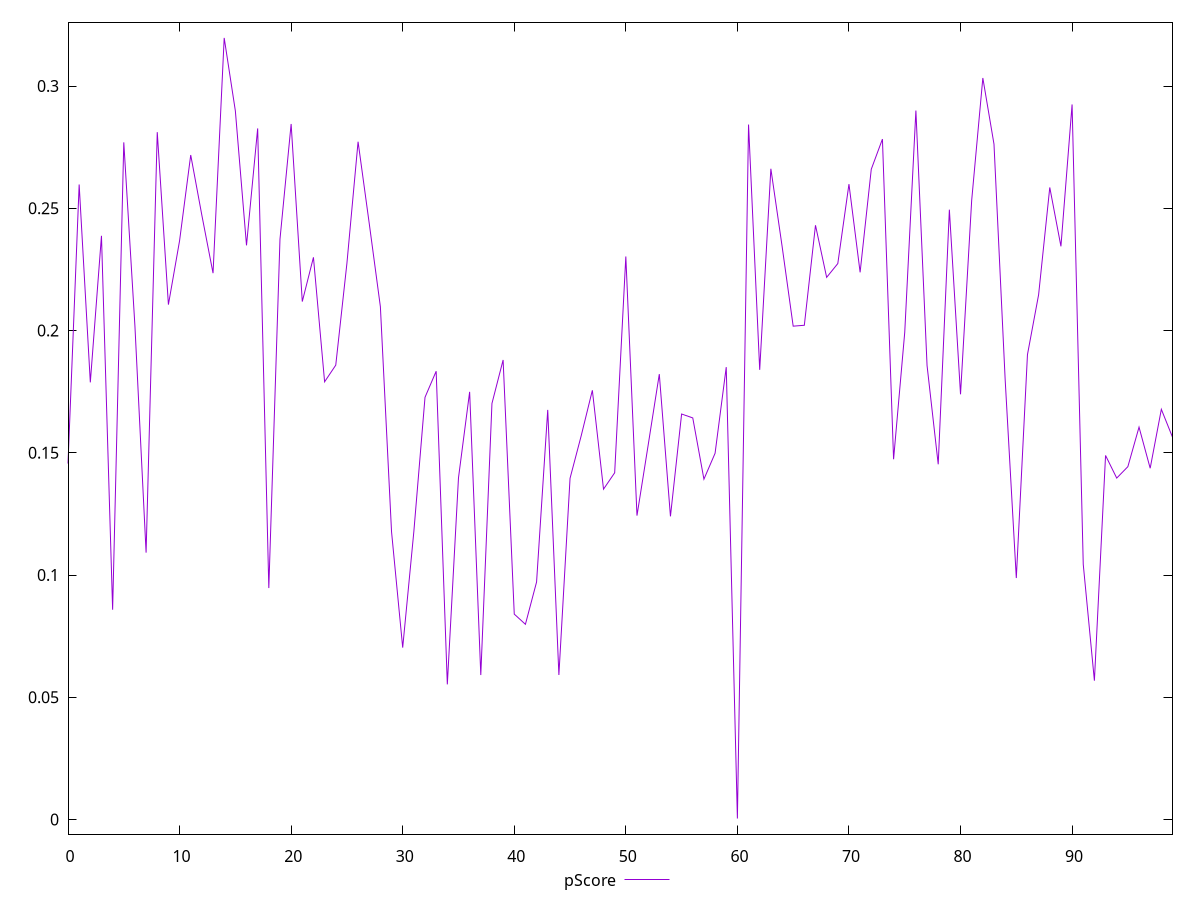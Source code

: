 reset

$pScore <<EOF
0 0.14561351996146288
1 0.259746022774817
2 0.17881056288366992
3 0.23877073650260205
4 0.08583137895666637
5 0.276982787910355
6 0.20171514611618824
7 0.10915687404755614
8 0.28116581901645854
9 0.21061280943503802
10 0.23673396072427777
11 0.27180374047828804
12 0.24711768460644123
13 0.22348983909106263
14 0.319716449543526
15 0.2898822823659982
16 0.23486193841224168
17 0.2826905709562181
18 0.09468900202455843
19 0.23736440447130647
20 0.2845031978875365
21 0.21186157939804356
22 0.22996454210503448
23 0.17904670206139017
24 0.18586609446862473
25 0.22750765354062152
26 0.27724472747373885
27 0.24383966577712757
28 0.2097727413516337
29 0.11770572672252488
30 0.07032254357599083
31 0.11779757652338563
32 0.17270896497718047
33 0.18337470993618632
34 0.05528886448717407
35 0.13974211859592123
36 0.1749316934843747
37 0.059089369316797424
38 0.1701858208365531
39 0.18797634999664886
40 0.08401649672967615
41 0.07985523368042657
42 0.09716198133507847
43 0.16755734317685467
44 0.059137726255996836
45 0.1395832975731473
46 0.15697164578387357
47 0.17557647264483767
48 0.13513100948790546
49 0.141835965325671
50 0.2302911405295222
51 0.12431137141246823
52 0.15309906512177396
53 0.18218849946875681
54 0.12400831675572743
55 0.1658690265469186
56 0.16426763667208144
57 0.13921781936456246
58 0.1498149328179006
59 0.18505176917854238
60 0.00041174016042982986
61 0.28427640785864605
62 0.18393379031419743
63 0.266189642037041
64 0.23471139593004914
65 0.20180815083479198
66 0.20217369629990373
67 0.24307694384332768
68 0.22177153584395182
69 0.2274165649233123
70 0.25990495189839624
71 0.2238319210199839
72 0.2659918580335167
73 0.2783210280619064
74 0.14736266640163875
75 0.1992730201308745
76 0.2900115526738668
77 0.18571324835504543
78 0.14530368426965945
79 0.24946219521270507
80 0.1739368464989154
81 0.253262976190268
82 0.3033144874115596
83 0.2762607332657785
84 0.18008770112031924
85 0.09877152060864108
86 0.19015518262037057
87 0.21467850437647318
88 0.2585492956613147
89 0.2344594827829335
90 0.29249323762462304
91 0.1043766860181255
92 0.05679770894115127
93 0.148924525490439
94 0.13966589689156056
95 0.14434798987207131
96 0.16051039884277812
97 0.1436881155575735
98 0.1677978194592849
99 0.15640458655234862
EOF

set key outside below
set xrange [0:99]
set yrange [-0.005974354027232094:0.32610254373118797]
set trange [-0.005974354027232094:0.32610254373118797]
set terminal svg size 640, 500 enhanced background rgb 'white'
set output "reprap/speed-index/samples/pages+cached+noexternal/pScore/values.svg"

plot $pScore title "pScore" with line

reset
